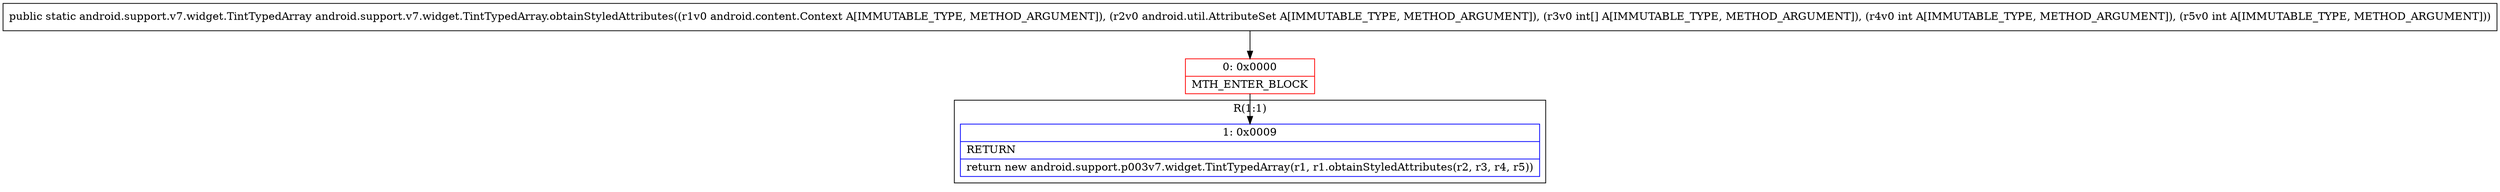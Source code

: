 digraph "CFG forandroid.support.v7.widget.TintTypedArray.obtainStyledAttributes(Landroid\/content\/Context;Landroid\/util\/AttributeSet;[III)Landroid\/support\/v7\/widget\/TintTypedArray;" {
subgraph cluster_Region_1272970032 {
label = "R(1:1)";
node [shape=record,color=blue];
Node_1 [shape=record,label="{1\:\ 0x0009|RETURN\l|return new android.support.p003v7.widget.TintTypedArray(r1, r1.obtainStyledAttributes(r2, r3, r4, r5))\l}"];
}
Node_0 [shape=record,color=red,label="{0\:\ 0x0000|MTH_ENTER_BLOCK\l}"];
MethodNode[shape=record,label="{public static android.support.v7.widget.TintTypedArray android.support.v7.widget.TintTypedArray.obtainStyledAttributes((r1v0 android.content.Context A[IMMUTABLE_TYPE, METHOD_ARGUMENT]), (r2v0 android.util.AttributeSet A[IMMUTABLE_TYPE, METHOD_ARGUMENT]), (r3v0 int[] A[IMMUTABLE_TYPE, METHOD_ARGUMENT]), (r4v0 int A[IMMUTABLE_TYPE, METHOD_ARGUMENT]), (r5v0 int A[IMMUTABLE_TYPE, METHOD_ARGUMENT])) }"];
MethodNode -> Node_0;
Node_0 -> Node_1;
}

